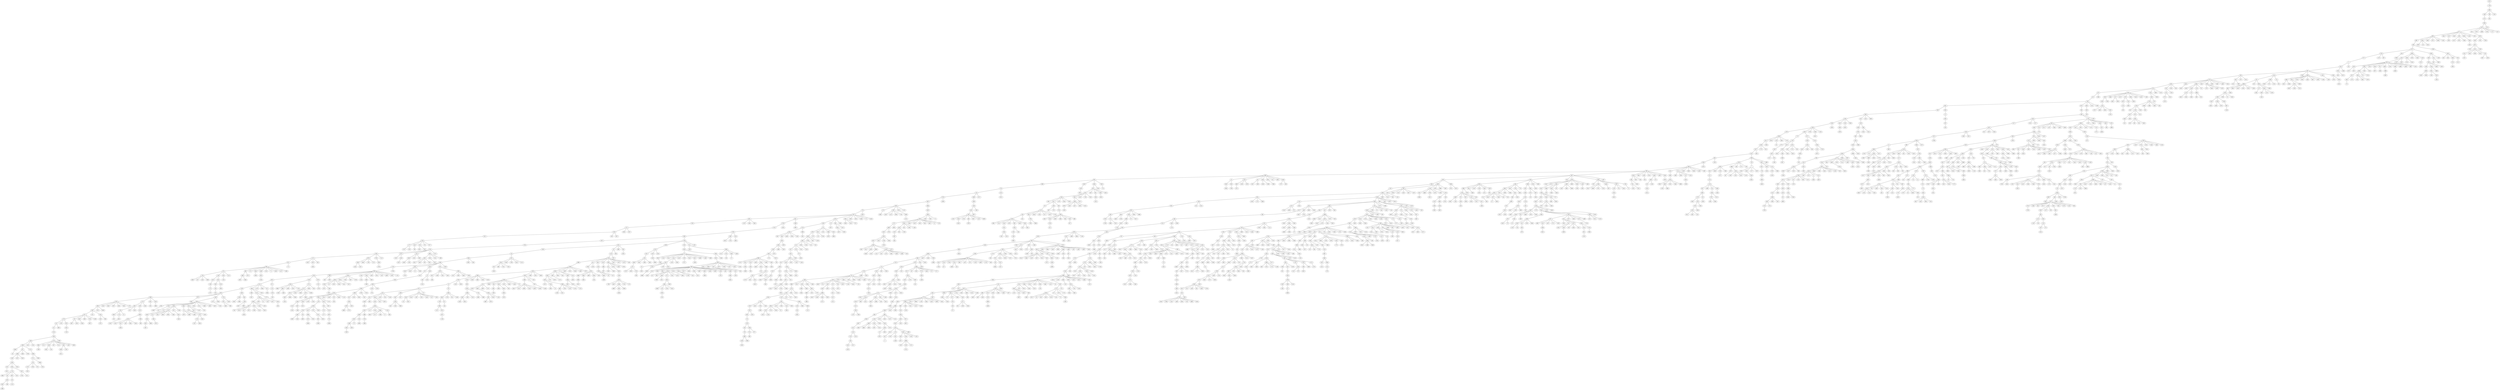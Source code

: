 strict graph "" {
	2973 -- 1759;
	1759 -- 2483;
	2483 -- 1464;
	2483 -- 798;
	2483 -- 1105;
	1464 -- 4175;
	4175 -- 5004;
	5004 -- 4375;
	5004 -- 3274;
	4375 -- 677;
	4375 -- 320;
	4375 -- 3073;
	4375 -- 4488;
	4375 -- 4734;
	4375 -- 1717;
	4375 -- 3127;
	677 -- 806;
	677 -- 4655;
	677 -- 1307;
	677 -- 5943;
	677 -- 459;
	677 -- 5006;
	677 -- 1024;
	677 -- 1555;
	806 -- 4987;
	806 -- 5440;
	806 -- 2584;
	806 -- 3372;
	806 -- 4296;
	806 -- 2621;
	4987 -- 469;
	469 -- 1671;
	469 -- 2560;
	1671 -- 5745;
	1671 -- 926;
	1671 -- 4963;
	1671 -- 3500;
	5745 -- 5717;
	5745 -- 1375;
	5745 -- 807;
	5717 -- 5;
	5 -- 2613;
	5 -- 142;
	2613 -- 1657;
	2613 -- 5261;
	2613 -- 2048;
	1657 -- 346;
	1657 -- 3218;
	1657 -- 5266;
	1657 -- 4448;
	1657 -- 1030;
	1657 -- 2290;
	346 -- 3170;
	346 -- 842;
	346 -- 1787;
	346 -- 2541;
	3170 -- 2002;
	3170 -- 4206;
	3170 -- 3864;
	3170 -- 2454;
	3170 -- 1908;
	3170 -- 4482;
	3170 -- 5867;
	3170 -- 2486;
	3170 -- 2814;
	2002 -- 325;
	2002 -- 303;
	2002 -- 5343;
	2002 -- 959;
	325 -- 475;
	325 -- 5166;
	325 -- 2220;
	325 -- 3480;
	325 -- 3152;
	475 -- 222;
	475 -- 5386;
	222 -- 784;
	784 -- 4921;
	784 -- 3672;
	784 -- 4818;
	784 -- 1516;
	784 -- 3290;
	4921 -- 546;
	4921 -- 4502;
	546 -- 3932;
	3932 -- 2166;
	3932 -- 324;
	3932 -- 3132;
	3932 -- 4683;
	2166 -- 3246;
	2166 -- 5614;
	2166 -- 2163;
	2166 -- 5506;
	3246 -- 2538;
	3246 -- 4304;
	2538 -- 1079;
	2538 -- 4453;
	2538 -- 5759;
	2538 -- 5208;
	2538 -- 1253;
	1079 -- 3900;
	3900 -- 2411;
	3900 -- 5876;
	3900 -- 1570;
	3900 -- 4585;
	3900 -- 1232;
	2411 -- 4108;
	2411 -- 3336;
	4108 -- 2537;
	4108 -- 2779;
	4108 -- 653;
	2537 -- 3215;
	2537 -- 4501;
	3215 -- 500;
	3215 -- 5094;
	500 -- 4336;
	500 -- 1355;
	4336 -- 2409;
	4336 -- 4570;
	2409 -- 1963;
	2409 -- 2525;
	2409 -- 1411;
	2409 -- 5108;
	2409 -- 5546;
	2409 -- 3586;
	2409 -- 1009;
	2409 -- 3987;
	1963 -- 4608;
	1963 -- 5607;
	1963 -- 3618;
	1963 -- 2662;
	1963 -- 2168;
	1963 -- 5235;
	1963 -- 4644;
	1963 -- 5402;
	1963 -- 2364;
	4608 -- 893;
	4608 -- 42;
	4608 -- 1679;
	4608 -- 83;
	4608 -- 3166;
	4608 -- 4391;
	4608 -- 811;
	4608 -- 3855;
	4608 -- 5358;
	893 -- 5699;
	893 -- 4549;
	893 -- 4636;
	893 -- 3653;
	5699 -- 750;
	750 -- 132;
	750 -- 4132;
	132 -- 5750;
	132 -- 2608;
	132 -- 5137;
	5750 -- 3567;
	5750 -- 4399;
	3567 -- 5825;
	3567 -- 3846;
	5825 -- 778;
	5825 -- 275;
	5825 -- 1007;
	5825 -- 5153;
	5825 -- 1191;
	778 -- 2187;
	778 -- 5502;
	2187 -- 5651;
	2187 -- 4811;
	2187 -- 3570;
	2187 -- 5001;
	2187 -- 5645;
	2187 -- 5922;
	2187 -- 4590;
	2187 -- 771;
	2187 -- 4428;
	5651 -- 3343;
	5651 -- 1476;
	5651 -- 2450;
	5651 -- 2602;
	3343 -- 1271;
	1271 -- 5236;
	1271 -- 5062;
	1271 -- 2557;
	5236 -- 3231;
	5236 -- 638;
	5236 -- 2507;
	3672 -- 962;
	962 -- 5857;
	5857 -- 5203;
	5857 -- 782;
	5857 -- 1292;
	5203 -- 2217;
	5203 -- 2013;
	5203 -- 2277;
	2217 -- 3447;
	3447 -- 5424;
	3447 -- 651;
	3447 -- 3673;
	3447 -- 3434;
	5424 -- 1972;
	5424 -- 1650;
	5424 -- 2331;
	1972 -- 3429;
	1972 -- 5786;
	3429 -- 15;
	3429 -- 389;
	3429 -- 5046;
	3429 -- 4275;
	15 -- 2860;
	15 -- 2981;
	2860 -- 2730;
	2860 -- 274;
	2860 -- 2295;
	2860 -- 1617;
	5607 -- 1853;
	5607 -- 3259;
	5607 -- 620;
	5607 -- 4236;
	5607 -- 2948;
	5607 -- 5367;
	1853 -- 4565;
	1853 -- 2089;
	1853 -- 2889;
	4565 -- 1241;
	1241 -- 4268;
	4268 -- 954;
	4268 -- 4250;
	4268 -- 5640;
	4268 -- 3123;
	4268 -- 788;
	954 -- 1348;
	954 -- 2430;
	954 -- 1175;
	954 -- 4386;
	1348 -- 3052;
	1348 -- 914;
	1348 -- 2242;
	3052 -- 3827;
	3827 -- 1092;
	3827 -- 686;
	3827 -- 3798;
	3827 -- 1985;
	3827 -- 3888;
	1092 -- 4783;
	1092 -- 1721;
	4783 -- 5708;
	3846 -- 4435;
	4435 -- 3840;
	3840 -- 2691;
	3840 -- 1843;
	3840 -- 3031;
	3840 -- 72;
	2691 -- 1757;
	2691 -- 2061;
	2691 -- 5643;
	2691 -- 4470;
	2691 -- 4451;
	2691 -- 828;
	2691 -- 5847;
	2691 -- 21;
	2691 -- 578;
	1757 -- 4090;
	1757 -- 4855;
	4090 -- 4192;
	4090 -- 3702;
	4192 -- 5420;
	5420 -- 4027;
	5420 -- 4781;
	5420 -- 2748;
	5420 -- 3844;
	4027 -- 4626;
	4626 -- 900;
	4626 -- 616;
	4626 -- 3248;
	4626 -- 3880;
	4626 -- 4203;
	4626 -- 4573;
	4811 -- 3736;
	4811 -- 4385;
	3736 -- 3732;
	3736 -- 4255;
	3732 -- 5799;
	5799 -- 2000;
	5799 -- 2081;
	5799 -- 5216;
	2000 -- 4972;
	2000 -- 1528;
	4972 -- 4764;
	4764 -- 2760;
	2760 -- 3303;
	2760 -- 3375;
	2760 -- 1912;
	2760 -- 4981;
	2760 -- 2137;
	3303 -- 1272;
	3303 -- 3974;
	3303 -- 5704;
	3303 -- 1115;
	1272 -- 5511;
	1272 -- 4324;
	1272 -- 4670;
	1272 -- 462;
	5511 -- 388;
	5511 -- 717;
	388 -- 474;
	388 -- 889;
	388 -- 1171;
	388 -- 4284;
	388 -- 2488;
	388 -- 2514;
	388 -- 74;
	388 -- 4356;
	388 -- 5157;
	388 -- 3695;
	474 -- 1740;
	474 -- 1184;
	474 -- 4518;
	474 -- 2115;
	1740 -- 4649;
	1740 -- 247;
	1740 -- 4140;
	1740 -- 4948;
	4250 -- 1142;
	4250 -- 5636;
	4250 -- 4961;
	4250 -- 508;
	4250 -- 4476;
	4250 -- 3614;
	1142 -- 5272;
	1142 -- 3534;
	1528 -- 5531;
	1528 -- 5939;
	1528 -- 1910;
	1528 -- 215;
	1528 -- 1345;
	5531 -- 5500;
	5531 -- 29;
	5531 -- 3682;
	5531 -- 905;
	5500 -- 125;
	125 -- 4449;
	125 -- 1627;
	4449 -- 2489;
	4449 -- 5595;
	4449 -- 446;
	2489 -- 1750;
	2489 -- 4041;
	2489 -- 2285;
	2489 -- 1931;
	2489 -- 5429;
	1750 -- 3938;
	1750 -- 2769;
	3938 -- 5226;
	3938 -- 1996;
	3938 -- 2046;
	3938 -- 1783;
	3938 -- 1556;
	3938 -- 2816;
	3938 -- 5541;
	3938 -- 249;
	3938 -- 4286;
	3938 -- 1082;
	3938 -- 1742;
	5226 -- 4813;
	5226 -- 3195;
	5226 -- 2576;
	4813 -- 5121;
	4813 -- 871;
	5121 -- 1109;
	5121 -- 1884;
	5121 -- 5119;
	5121 -- 5604;
	5121 -- 817;
	1109 -- 3363;
	1109 -- 4459;
	3363 -- 4368;
	3363 -- 619;
	3363 -- 1828;
	3363 -- 1754;
	4368 -- 2333;
	4368 -- 2770;
	4368 -- 5551;
	4368 -- 5245;
	2333 -- 3093;
	2333 -- 3440;
	2333 -- 3845;
	2333 -- 4973;
	2333 -- 3538;
	2333 -- 3801;
	2333 -- 1276;
	3093 -- 3497;
	3093 -- 2474;
	3093 -- 5609;
	3497 -- 4377;
	3497 -- 1011;
	3497 -- 2543;
	5261 -- 804;
	5261 -- 4474;
	5636 -- 250;
	5636 -- 660;
	5636 -- 1761;
	5636 -- 1473;
	5636 -- 1666;
	250 -- 3107;
	250 -- 688;
	250 -- 4588;
	250 -- 3285;
	3107 -- 366;
	366 -- 1482;
	1482 -- 5213;
	1482 -- 4445;
	1482 -- 3298;
	5213 -- 2435;
	2435 -- 3878;
	2435 -- 1460;
	3878 -- 5329;
	3878 -- 5347;
	3878 -- 3696;
	3878 -- 5894;
	3878 -- 1264;
	5329 -- 3262;
	3262 -- 4328;
	3262 -- 1945;
	3262 -- 674;
	3262 -- 3867;
	3262 -- 1566;
	3262 -- 423;
	3262 -- 3181;
	4328 -- 898;
	898 -- 4658;
	898 -- 3654;
	4658 -- 4481;
	4658 -- 4367;
	4658 -- 4340;
	4658 -- 4768;
	4481 -- 1513;
	4481 -- 2975;
	4481 -- 929;
	4481 -- 1955;
	1513 -- 712;
	712 -- 2729;
	712 -- 3313;
	712 -- 601;
	712 -- 2054;
	2729 -- 741;
	2729 -- 4489;
	2729 -- 5023;
	741 -- 1589;
	741 -- 1387;
	741 -- 3337;
	741 -- 1060;
	741 -- 2335;
	741 -- 5836;
	741 -- 5284;
	741 -- 2694;
	741 -- 577;
	1589 -- 5898;
	1589 -- 4791;
	1589 -- 1091;
	1589 -- 5536;
	1589 -- 1664;
	5898 -- 4176;
	4176 -- 1301;
	4176 -- 909;
	4176 -- 2510;
	1301 -- 5543;
	1301 -- 1315;
	1301 -- 322;
	1301 -- 137;
	5543 -- 1736;
	1736 -- 1530;
	1736 -- 4381;
	1736 -- 4736;
	1736 -- 1200;
	1530 -- 3473;
	3473 -- 5581;
	3473 -- 2875;
	5581 -- 59;
	59 -- 1979;
	1979 -- 326;
	1979 -- 3168;
	326 -- 720;
	720 -- 4803;
	4803 -- 4160;
	4803 -- 2985;
	660 -- 5501;
	660 -- 391;
	660 -- 3076;
	660 -- 640;
	5501 -- 2165;
	2165 -- 4238;
	2165 -- 2434;
	4238 -- 1347;
	4238 -- 2296;
	4238 -- 2390;
	4238 -- 3583;
	1347 -- 1245;
	1347 -- 3785;
	1347 -- 2935;
	1347 -- 1112;
	1245 -- 595;
	1245 -- 1256;
	1245 -- 1304;
	1245 -- 5182;
	1245 -- 3388;
	1245 -- 1613;
	1245 -- 1684;
	1245 -- 2869;
	595 -- 597;
	595 -- 1601;
	595 -- 4980;
	595 -- 1120;
	595 -- 4104;
	597 -- 1080;
	1080 -- 1004;
	1004 -- 3018;
	3018 -- 1824;
	3018 -- 2736;
	3018 -- 394;
	1824 -- 5720;
	1824 -- 1145;
	5720 -- 662;
	5720 -- 5095;
	662 -- 3356;
	3356 -- 2344;
	3356 -- 856;
	2344 -- 3688;
	2344 -- 4858;
	3688 -- 2664;
	3688 -- 5399;
	3688 -- 1434;
	3688 -- 2149;
	3688 -- 4084;
	3688 -- 3870;
	3688 -- 3323;
	3688 -- 4051;
	3688 -- 3806;
	3688 -- 2622;
	2664 -- 3633;
	3633 -- 2717;
	3633 -- 5472;
	1256 -- 5138;
	5138 -- 2927;
	2927 -- 1897;
	2927 -- 3120;
	1897 -- 2698;
	1761 -- 1465;
	1761 -- 5789;
	1761 -- 43;
	1761 -- 445;
	1761 -- 3552;
	1761 -- 244;
	1465 -- 1581;
	1465 -- 2378;
	1465 -- 2384;
	1465 -- 393;
	1581 -- 1078;
	1581 -- 3518;
	1581 -- 5178;
	1581 -- 3244;
	1581 -- 3598;
	1581 -- 5389;
	1581 -- 5813;
	1581 -- 272;
	1581 -- 3341;
	1078 -- 5495;
	1078 -- 4283;
	5495 -- 3568;
	5495 -- 3373;
	5495 -- 2586;
	3568 -- 4893;
	3568 -- 4839;
	3568 -- 364;
	3568 -- 332;
	3568 -- 734;
	3568 -- 4184;
	3568 -- 5383;
	3568 -- 1793;
	3568 -- 1894;
	4893 -- 2740;
	2740 -- 2837;
	2740 -- 2337;
	2740 -- 2426;
	2740 -- 3234;
	2837 -- 1631;
	2837 -- 2536;
	1631 -- 1229;
	1631 -- 529;
	1631 -- 3104;
	1631 -- 4270;
	1631 -- 1546;
	1229 -- 3958;
	3958 -- 1568;
	3958 -- 2014;
	3958 -- 4094;
	3958 -- 5110;
	3958 -- 4567;
	1568 -- 1610;
	1568 -- 3851;
	4041 -- 3426;
	4041 -- 5823;
	4041 -- 211;
	4041 -- 3280;
	2975 -- 5318;
	2975 -- 5588;
	5318 -- 2925;
	5318 -- 1911;
	2925 -- 3765;
	3765 -- 637;
	3765 -- 2240;
	637 -- 2633;
	637 -- 3636;
	637 -- 1814;
	637 -- 198;
	29 -- 3119;
	29 -- 885;
	3119 -- 2128;
	3119 -- 3911;
	2128 -- 5886;
	2128 -- 621;
	2128 -- 1687;
	2128 -- 4379;
	2128 -- 5050;
	2128 -- 5297;
	2128 -- 3972;
	2128 -- 5574;
	2128 -- 589;
	5886 -- 2388;
	2388 -- 5403;
	2388 -- 3056;
	2388 -- 12;
	2388 -- 1068;
	2388 -- 3333;
	2388 -- 5638;
	2388 -- 5483;
	2388 -- 1879;
	5403 -- 3596;
	5403 -- 5087;
	5403 -- 3580;
	5403 -- 2874;
	5403 -- 2960;
	3596 -- 3709;
	3596 -- 2784;
	3596 -- 5339;
	3596 -- 3082;
	3596 -- 1506;
	3596 -- 5433;
	3709 -- 14;
	3709 -- 4126;
	3709 -- 2493;
	14 -- 937;
	14 -- 797;
	937 -- 523;
	937 -- 3499;
	937 -- 323;
	937 -- 23;
	523 -- 5311;
	523 -- 2063;
	523 -- 4412;
	523 -- 919;
	523 -- 1426;
	5311 -- 5548;
	5311 -- 4831;
	5548 -- 2931;
	782 -- 4421;
	782 -- 3684;
	782 -- 1527;
	782 -- 5052;
	782 -- 1661;
	782 -- 3651;
	782 -- 1874;
	4421 -- 1095;
	4421 -- 476;
	4421 -- 4737;
	4421 -- 1537;
	4421 -- 3645;
	4421 -- 4450;
	4421 -- 2083;
	1095 -- 2006;
	2006 -- 2645;
	2006 -- 392;
	2006 -- 4109;
	2006 -- 2307;
	2645 -- 3049;
	2645 -- 4785;
	3049 -- 4533;
	3049 -- 904;
	3049 -- 670;
	4533 -- 4394;
	4394 -- 543;
	4394 -- 3525;
	4394 -- 1511;
	4394 -- 5933;
	4394 -- 4190;
	4394 -- 5891;
	543 -- 2209;
	2209 -- 5493;
	5493 -- 2056;
	5493 -- 5568;
	2056 -- 3966;
	2056 -- 3574;
	2056 -- 5307;
	3966 -- 3531;
	3966 -- 1971;
	3531 -- 3627;
	3531 -- 4485;
	3627 -- 344;
	3627 -- 158;
	3627 -- 331;
	3627 -- 4007;
	344 -- 3245;
	344 -- 58;
	344 -- 2459;
	344 -- 1402;
	344 -- 5222;
	3245 -- 4384;
	3245 -- 1533;
	3245 -- 1223;
	3245 -- 3352;
	4453 -- 773;
	4453 -- 5277;
	773 -- 1739;
	1739 -- 5775;
	1739 -- 4073;
	1739 -- 2476;
	5775 -- 2355;
	2355 -- 4975;
	4975 -- 3117;
	4975 -- 875;
	3684 -- 5530;
	3684 -- 1531;
	3684 -- 1041;
	3684 -- 1467;
	3684 -- 3371;
	5530 -- 3630;
	3630 -- 2822;
	2822 -- 2968;
	2822 -- 5425;
	2822 -- 4201;
	2968 -- 5534;
	2968 -- 2283;
	5534 -- 1470;
	1470 -- 4911;
	1470 -- 3484;
	1470 -- 2407;
	1470 -- 2477;
	1470 -- 2308;
	5588 -- 5572;
	5588 -- 96;
	5588 -- 4551;
	5588 -- 5778;
	5588 -- 4581;
	5588 -- 371;
	5588 -- 3717;
	5572 -- 4352;
	4352 -- 3229;
	4352 -- 1279;
	4352 -- 4967;
	3229 -- 3198;
	3198 -- 2328;
	3198 -- 4078;
	2328 -- 116;
	2328 -- 5034;
	2328 -- 2157;
	2328 -- 4022;
	116 -- 5555;
	116 -- 5139;
	116 -- 3433;
	116 -- 561;
	116 -- 1198;
	621 -- 2786;
	621 -- 5229;
	2786 -- 2361;
	2361 -- 2898;
	2361 -- 4064;
	2361 -- 5863;
	2361 -- 2836;
	2361 -- 309;
	2898 -- 3869;
	3869 -- 3812;
	3570 -- 1930;
	3570 -- 714;
	3570 -- 490;
	3570 -- 3495;
	1930 -- 5719;
	1930 -- 40;
	5719 -- 4105;
	5719 -- 5080;
	4105 -- 404;
	4105 -- 368;
	4105 -- 4548;
	4105 -- 4393;
	4105 -- 4162;
	619 -- 4801;
	4377 -- 3776;
	4377 -- 787;
	4377 -- 5832;
	4377 -- 3820;
	4377 -- 3760;
	4377 -- 3299;
	3776 -- 181;
	3776 -- 3761;
	3776 -- 5670;
	181 -- 221;
	181 -- 4662;
	221 -- 5134;
	5134 -- 2620;
	2620 -- 1448;
	2620 -- 2116;
	2620 -- 1396;
	1448 -- 2386;
	1448 -- 1441;
	1448 -- 1031;
	2386 -- 5686;
	2386 -- 657;
	2386 -- 5170;
	5686 -- 38;
	3259 -- 3035;
	3259 -- 2491;
	3259 -- 5008;
	3259 -- 5259;
	3259 -- 4805;
	3035 -- 3685;
	3035 -- 1901;
	3035 -- 3126;
	3035 -- 5159;
	3035 -- 3265;
	3035 -- 3879;
	3685 -- 1236;
	3685 -- 5910;
	1236 -- 4490;
	1236 -- 701;
	1236 -- 3557;
	1236 -- 1167;
	1236 -- 464;
	4490 -- 2992;
	4490 -- 1165;
	42 -- 5582;
	42 -- 3823;
	5094 -- 1925;
	5094 -- 745;
	5094 -- 826;
	5094 -- 2880;
	1925 -- 4820;
	1925 -- 2888;
	1925 -- 494;
	1925 -- 2777;
	1925 -- 246;
	4820 -- 2552;
	4820 -- 3984;
	4820 -- 4726;
	4820 -- 2380;
	2552 -- 2111;
	889 -- 4863;
	889 -- 4572;
	4863 -- 3891;
	4863 -- 5466;
	368 -- 2034;
	2034 -- 1603;
	2034 -- 3678;
	1603 -- 1040;
	1603 -- 4468;
	1603 -- 2185;
	1040 -- 3641;
	1040 -- 1873;
	3641 -- 4860;
	3641 -- 176;
	3641 -- 4674;
	4860 -- 1379;
	4860 -- 3251;
	4860 -- 2123;
	4860 -- 2934;
	4860 -- 3182;
	4860 -- 2892;
	4860 -- 5562;
	2491 -- 3662;
	2491 -- 4047;
	2491 -- 2763;
	2491 -- 779;
	3662 -- 5657;
	3662 -- 5671;
	3662 -- 2068;
	3662 -- 3066;
	5657 -- 314;
	5657 -- 5043;
	5657 -- 3677;
	5657 -- 1208;
	5657 -- 162;
	314 -- 306;
	5087 -- 5458;
	5087 -- 2098;
	5087 -- 47;
	5087 -- 354;
	5458 -- 150;
	5458 -- 4898;
	5458 -- 802;
	5458 -- 2943;
	5458 -- 4187;
	5458 -- 4604;
	5458 -- 5246;
	5458 -- 91;
	150 -- 4229;
	150 -- 4004;
	150 -- 5839;
	150 -- 1197;
	3574 -- 1325;
	1325 -- 3658;
	1325 -- 721;
	1325 -- 111;
	3658 -- 685;
	685 -- 5793;
	685 -- 1771;
	5793 -- 2707;
	5793 -- 84;
	5793 -- 5368;
	5793 -- 3961;
	2014 -- 3964;
	2014 -- 1625;
	2014 -- 333;
	3964 -- 3111;
	3111 -- 1788;
	3111 -- 991;
	1788 -- 3122;
	1788 -- 3189;
	1788 -- 1242;
	3122 -- 1875;
	3122 -- 5633;
	3122 -- 3175;
	3122 -- 3950;
	1875 -- 3681;
	1875 -- 3624;
	3681 -- 3547;
	3681 -- 470;
	3681 -- 1260;
	3681 -- 355;
	3681 -- 1646;
	3681 -- 2794;
	3547 -- 816;
	816 -- 2762;
	816 -- 2362;
	1304 -- 941;
	941 -- 3360;
	941 -- 308;
	941 -- 3541;
	3360 -- 5739;
	3360 -- 5044;
	5739 -- 2911;
	5739 -- 553;
	5739 -- 4521;
	2911 -- 832;
	832 -- 30;
	832 -- 2244;
	832 -- 402;
	1884 -- 1069;
	1884 -- 5118;
	1884 -- 4913;
	1069 -- 5267;
	2081 -- 4815;
	2081 -- 3725;
	4961 -- 2281;
	4961 -- 1032;
	4961 -- 5218;
	2281 -- 4534;
	2281 -- 372;
	2281 -- 3293;
	2281 -- 3723;
	2281 -- 4933;
	4534 -- 4000;
	4534 -- 4517;
	4000 -- 590;
	590 -- 4826;
	4826 -- 2574;
	2574 -- 645;
	2574 -- 2862;
	2574 -- 4271;
	324 -- 1203;
	1203 -- 4536;
	1203 -- 598;
	4536 -- 3783;
	3783 -- 406;
	3783 -- 3595;
	406 -- 2453;
	2453 -- 5430;
	2453 -- 3080;
	5430 -- 5064;
	5064 -- 5639;
	5064 -- 4998;
	5064 -- 4610;
	5639 -- 360;
	5639 -- 575;
	5639 -- 4684;
	5639 -- 5837;
	360 -- 1415;
	1415 -- 5228;
	1415 -- 5522;
	5228 -- 3569;
	5228 -- 4327;
	5228 -- 3210;
	5228 -- 509;
	3569 -- 3200;
	476 -- 276;
	1601 -- 2260;
	2260 -- 3676;
	2260 -- 2121;
	4004 -- 5258;
	5258 -- 283;
	5258 -- 2918;
	5258 -- 1316;
	283 -- 4687;
	283 -- 2970;
	3375 -- 1392;
	3375 -- 4343;
	4236 -- 1346;
	4236 -- 4272;
	4236 -- 3905;
	4236 -- 1983;
	4236 -- 4969;
	4236 -- 2605;
	4236 -- 1258;
	4236 -- 4483;
	2608 -- 1699;
	1699 -- 1049;
	1049 -- 4431;
	1049 -- 1382;
	4431 -- 2387;
	4431 -- 3957;
	2387 -- 1291;
	2387 -- 3529;
	2387 -- 2734;
	2387 -- 800;
	2387 -- 4037;
	2387 -- 1103;
	2387 -- 5809;
	2285 -- 912;
	2285 -- 3428;
	912 -- 2915;
	2915 -- 2842;
	2842 -- 4829;
	4829 -- 3949;
	4829 -- 4128;
	4829 -- 2478;
	3949 -- 4249;
	3949 -- 3485;
	3949 -- 4793;
	3949 -- 3720;
	4249 -- 5558;
	4249 -- 4835;
	4249 -- 1932;
	4249 -- 2363;
	4249 -- 678;
	4249 -- 1466;
	4249 -- 2125;
	5558 -- 2444;
	5558 -- 1358;
	5558 -- 4759;
	5558 -- 3103;
	2444 -- 4116;
	2444 -- 4627;
	4272 -- 2292;
	2292 -- 5556;
	5556 -- 3381;
	5556 -- 4359;
	5556 -- 845;
	5556 -- 377;
	3381 -- 3034;
	3381 -- 4211;
	3034 -- 2230;
	2230 -- 5467;
	2230 -- 5779;
	2230 -- 5442;
	2230 -- 4738;
	2230 -- 3050;
	5467 -- 5768;
	5467 -- 923;
	5467 -- 4909;
	5467 -- 1876;
	5467 -- 5449;
	5768 -- 378;
	5768 -- 5461;
	378 -- 5619;
	378 -- 775;
	1687 -- 4150;
	4150 -- 2236;
	2236 -- 5096;
	2236 -- 56;
	2236 -- 557;
	5096 -- 5206;
	657 -- 4568;
	657 -- 3008;
	657 -- 3789;
	4568 -- 1494;
	4568 -- 4472;
	4568 -- 4320;
	1494 -- 4169;
	4169 -- 528;
	4169 -- 3392;
	4169 -- 4614;
	528 -- 2522;
	1387 -- 4299;
	1387 -- 374;
	1387 -- 1952;
	1387 -- 2747;
	1387 -- 709;
	1387 -- 3320;
	1387 -- 1769;
	5399 -- 1231;
	5399 -- 3781;
	5399 -- 5485;
	5399 -- 4134;
	5399 -- 2413;
	5399 -- 3959;
	5399 -- 3861;
	5399 -- 5122;
	5399 -- 26;
	1231 -- 3872;
	1231 -- 2070;
	1231 -- 1606;
	3872 -- 3441;
	3872 -- 5859;
	3872 -- 4841;
	3872 -- 1734;
	3872 -- 1634;
	3872 -- 1999;
	3872 -- 2318;
	3872 -- 1648;
	3441 -- 770;
	3441 -- 5587;
	770 -- 2358;
	770 -- 5606;
	770 -- 2473;
	770 -- 3986;
	770 -- 1159;
	770 -- 2834;
	770 -- 4235;
	770 -- 4995;
	770 -- 5821;
	2358 -- 5885;
	5885 -- 2406;
	5885 -- 3024;
	5885 -- 5390;
	2406 -- 963;
	2406 -- 896;
	904 -- 5918;
	904 -- 2389;
	904 -- 5181;
	904 -- 5513;
	904 -- 1655;
	904 -- 2826;
	904 -- 4615;
	5918 -- 2628;
	5918 -- 1420;
	2628 -- 489;
	2628 -- 3319;
	2628 -- 1545;
	489 -- 5037;
	489 -- 3187;
	5037 -- 3192;
	3192 -- 2017;
	3192 -- 1960;
	5139 -- 5578;
	5139 -- 999;
	5139 -- 4213;
	5578 -- 4113;
	4113 -- 2924;
	2924 -- 1237;
	2924 -- 2788;
	4980 -- 2259;
	4980 -- 4872;
	4980 -- 4397;
	4980 -- 518;
	2259 -- 3775;
	2259 -- 3721;
	2259 -- 4991;
	3775 -- 1693;
	3775 -- 4282;
	3775 -- 2366;
	3775 -- 2688;
	3775 -- 3242;
	4206 -- 2040;
	1828 -- 1268;
	1828 -- 4731;
	1828 -- 3628;
	1268 -- 3491;
	1268 -- 4146;
	1268 -- 2969;
	1268 -- 2498;
	1268 -- 2592;
	1268 -- 4544;
	1268 -- 2511;
	1268 -- 3669;
	1268 -- 1980;
	1268 -- 4647;
	3491 -- 5398;
	5859 -- 4693;
	5939 -- 5125;
	5125 -- 5761;
	5125 -- 5570;
	5125 -- 5165;
	5761 -- 235;
	235 -- 3006;
	235 -- 4951;
	235 -- 3396;
	235 -- 1965;
	3006 -- 1477;
	1477 -- 2278;
	1477 -- 5902;
	1477 -- 4753;
	389 -- 4145;
	4145 -- 813;
	4145 -- 3190;
	4145 -- 5602;
	4145 -- 641;
	4145 -- 2785;
	4145 -- 5547;
	813 -- 448;
	813 -- 564;
	813 -- 5005;
	448 -- 5842;
	448 -- 5177;
	448 -- 3325;
	448 -- 3713;
	5842 -- 484;
	2061 -- 5623;
	2061 -- 841;
	2061 -- 1296;
	2061 -- 1169;
	5623 -- 1523;
	5623 -- 801;
	5623 -- 1350;
	1523 -- 2907;
	2907 -- 456;
	1531 -- 2020;
	2020 -- 1429;
	1429 -- 337;
	1429 -- 2916;
	871 -- 1123;
	1123 -- 4720;
	4720 -- 520;
	674 -- 1839;
	674 -- 2651;
	674 -- 3616;
	1839 -- 1599;
	1839 -- 1779;
	1839 -- 5184;
	1839 -- 2258;
	1839 -- 3079;
	1599 -- 5444;
	5444 -- 5310;
	5444 -- 2129;
	5444 -- 3738;
	5444 -- 4742;
	5444 -- 4997;
	5444 -- 1447;
	5444 -- 1977;
	5444 -- 5730;
	5444 -- 4659;
	5444 -- 2720;
	5444 -- 480;
	3867 -- 3778;
	3867 -- 4300;
	4094 -- 1730;
	1730 -- 2768;
	1730 -- 3355;
	2768 -- 5667;
	2768 -- 979;
	2768 -- 3449;
	2768 -- 453;
	3392 -- 1716;
	3392 -- 5407;
	1716 -- 4894;
	1716 -- 89;
	1716 -- 4857;
	1716 -- 819;
	158 -- 1050;
	158 -- 1619;
	1050 -- 763;
	1050 -- 2212;
	763 -- 5350;
	4841 -- 757;
	4841 -- 1077;
	4841 -- 2893;
	5425 -- 3670;
	3670 -- 4444;
	4444 -- 4139;
	4444 -- 3734;
	4444 -- 3279;
	4444 -- 3687;
	4444 -- 359;
	4444 -- 144;
	4444 -- 3952;
	4139 -- 600;
	600 -- 185;
	600 -- 5762;
	600 -- 3926;
	600 -- 171;
	600 -- 2427;
	600 -- 1454;
	600 -- 1942;
	600 -- 1218;
	600 -- 5183;
	185 -- 4305;
	4305 -- 5331;
	5331 -- 1015;
	1015 -- 1490;
	1015 -- 5227;
	1015 -- 1472;
	1015 -- 5566;
	1015 -- 4751;
	1490 -- 3766;
	1490 -- 4044;
	5606 -- 996;
	5606 -- 2208;
	5606 -- 1611;
	5606 -- 1252;
	5606 -- 3330;
	996 -- 3145;
	3145 -- 2626;
	2626 -- 2629;
	2626 -- 2871;
	2629 -- 5914;
	2629 -- 1542;
	5914 -- 2233;
	5166 -- 3055;
	5166 -- 3668;
	5166 -- 107;
	5166 -- 1673;
	5166 -- 5279;
	5166 -- 2568;
	5166 -- 4010;
	5166 -- 4535;
	5166 -- 1280;
	3055 -- 2558;
	3055 -- 4769;
	2558 -- 5232;
	3218 -- 197;
	3218 -- 3649;
	3218 -- 722;
	197 -- 5088;
	197 -- 633;
	197 -- 3963;
	1184 -- 5423;
	1184 -- 4522;
	5423 -- 1284;
	1284 -- 1773;
	1912 -- 5646;
	1912 -- 1822;
	1912 -- 2949;
	5310 -- 3740;
	5118 -- 2199;
	5118 -- 4773;
	2199 -- 3956;
	2199 -- 3520;
	2199 -- 81;
	2199 -- 220;
	2199 -- 5471;
	3956 -- 4057;
	3956 -- 3032;
	3956 -- 1443;
	3956 -- 1033;
	4057 -- 766;
	4057 -- 2979;
	4057 -- 957;
	4057 -- 2672;
	2220 -- 4592;
	2220 -- 3993;
	4592 -- 3744;
	4592 -- 479;
	3744 -- 5740;
	3744 -- 4598;
	3744 -- 1089;
	3744 -- 1800;
	3744 -- 292;
	5740 -- 481;
	5740 -- 1138;
	5740 -- 3226;
	2762 -- 3348;
	2762 -- 3788;
	2762 -- 1243;
	2762 -- 1586;
	2762 -- 4383;
	2762 -- 759;
	2762 -- 3889;
	2762 -- 5504;
	963 -- 5844;
	5844 -- 4637;
	4637 -- 4121;
	4121 -- 1413;
	1413 -- 3716;
	1413 -- 3110;
	3716 -- 340;
	340 -- 2410;
	340 -- 1017;
	423 -- 3822;
	423 -- 4298;
	423 -- 4566;
	423 -- 2393;
	423 -- 3965;
	423 -- 4066;
	423 -- 5900;
	423 -- 228;
	423 -- 2269;
	423 -- 5589;
	423 -- 5465;
	3822 -- 2456;
	3822 -- 1591;
	3822 -- 3257;
	3822 -- 5816;
	2456 -- 2914;
	2456 -- 1669;
	2456 -- 3130;
	2456 -- 2357;
	2456 -- 5913;
	2456 -- 603;
	3518 -- 3028;
	3518 -- 2936;
	1910 -- 5616;
	5616 -- 217;
	5616 -- 2369;
	217 -- 3834;
	217 -- 1419;
	217 -- 3214;
	217 -- 1431;
	217 -- 5103;
	217 -- 1676;
	217 -- 5225;
	217 -- 5451;
	217 -- 3896;
	217 -- 2268;
	217 -- 5669;
	3834 -- 2650;
	5181 -- 2919;
	2919 -- 623;
	2919 -- 2883;
	623 -- 113;
	113 -- 1682;
	113 -- 1484;
	113 -- 1187;
	113 -- 4111;
	1682 -- 5366;
	3864 -- 2603;
	3864 -- 5148;
	3864 -- 1126;
	3864 -- 917;
	1931 -- 2870;
	1931 -- 3692;
	2870 -- 3057;
	2870 -- 3558;
	2870 -- 1052;
	2870 -- 4491;
	688 -- 3815;
	688 -- 3754;
	2916 -- 3592;
	2916 -- 2229;
	2916 -- 3718;
	2916 -- 5319;
	2916 -- 3249;
	2916 -- 3386;
	2916 -- 3149;
	3592 -- 3005;
	3592 -- 4686;
	3005 -- 831;
	3005 -- 5753;
	3005 -- 5845;
	831 -- 739;
	739 -- 874;
	739 -- 630;
	874 -- 5828;
	874 -- 5244;
	5828 -- 1622;
	5828 -- 4708;
	5828 -- 5855;
	5828 -- 5264;
	1622 -- 2891;
	2891 -- 4325;
	2891 -- 4916;
	4325 -- 2980;
	4325 -- 5146;
	2980 -- 135;
	2980 -- 5107;
	135 -- 5928;
	5928 -- 4593;
	5928 -- 466;
	5928 -- 5676;
	5928 -- 5798;
	4593 -- 3643;
	2369 -- 5029;
	2369 -- 1848;
	5029 -- 4825;
	4825 -- 3944;
	4825 -- 2481;
	4825 -- 5694;
	4825 -- 3411;
	4825 -- 1047;
	4825 -- 1939;
	4825 -- 2247;
	4825 -- 5205;
	4825 -- 1340;
	3944 -- 3314;
	3944 -- 4209;
	3944 -- 4092;
	3944 -- 2343;
	3944 -- 4129;
	3944 -- 5106;
	3944 -- 5237;
	3944 -- 3044;
	3944 -- 4303;
	3944 -- 4897;
	3944 -- 5692;
	3944 -- 1694;
	3944 -- 4692;
	3944 -- 4796;
	3944 -- 282;
	3314 -- 4018;
	4835 -- 1475;
	4835 -- 4253;
	4835 -- 3747;
	1475 -- 5039;
	5039 -- 1796;
	5039 -- 4075;
	5039 -- 3757;
	5039 -- 4523;
	1796 -- 5481;
	1796 -- 764;
	5481 -- 4960;
	5481 -- 5243;
	1145 -- 4778;
	1145 -- 2609;
	1145 -- 5861;
	4778 -- 1331;
	4778 -- 233;
	4778 -- 5782;
	1331 -- 3318;
	1331 -- 3931;
	1331 -- 3300;
	1331 -- 4243;
	923 -- 2469;
	686 -- 4460;
	686 -- 3196;
	4708 -- 4672;
	4708 -- 3346;
	4708 -- 2092;
	4708 -- 522;
	4708 -- 311;
	4708 -- 430;
	4672 -- 3390;
	4672 -- 4080;
	4672 -- 255;
	3390 -- 3954;
	2121 -- 1157;
	2121 -- 824;
	2121 -- 1389;
	5227 -- 1335;
	5227 -- 3232;
	5227 -- 5145;
	5227 -- 3284;
	5227 -- 1948;
	5227 -- 3759;
	787 -- 3007;
	787 -- 2632;
	3251 -- 4760;
	4760 -- 4638;
	2070 -- 2881;
	2070 -- 4723;
	2070 -- 5336;
	2070 -- 2485;
	2070 -- 2360;
	2070 -- 2677;
	2881 -- 449;
	2881 -- 4240;
	3931 -- 3105;
	3931 -- 5327;
	3931 -- 3542;
	2098 -- 818;
	818 -- 1045;
	818 -- 5191;
	818 -- 5663;
	818 -- 5130;
	818 -- 4200;
	818 -- 5348;
	4549 -- 2294;
	2294 -- 3951;
	4075 -- 2689;
	2689 -- 3479;
	2689 -- 5051;
	3479 -- 3848;
	3433 -- 3925;
	3433 -- 1880;
	3433 -- 166;
	3925 -- 3832;
	896 -- 1140;
	896 -- 2673;
	896 -- 5204;
	896 -- 1297;
	896 -- 1012;
	1140 -- 4802;
	1140 -- 1410;
	1140 -- 5709;
	4802 -- 1830;
	4802 -- 2890;
	4802 -- 5850;
	5170 -- 4698;
	4698 -- 3712;
	4698 -- 3999;
	3712 -- 159;
	3712 -- 2988;
	159 -- 2176;
	159 -- 5769;
	159 -- 672;
	2176 -- 5525;
	1679 -- 4560;
	1679 -- 5340;
	1679 -- 2678;
	4560 -- 1973;
	4282 -- 199;
	2116 -- 3804;
	2116 -- 5175;
	2116 -- 5938;
	2116 -- 847;
	2116 -- 5114;
	2116 -- 906;
	2116 -- 2205;
	2116 -- 2909;
	1434 -- 3287;
	3287 -- 5772;
	3287 -- 1211;
	5772 -- 4346;
	5772 -- 517;
	5772 -- 2373;
	5772 -- 1731;
	4346 -- 4575;
	4346 -- 33;
	4346 -- 835;
	4346 -- 2623;
	4346 -- 4578;
	4346 -- 226;
	2129 -- 527;
	391 -- 4068;
	4068 -- 4569;
	4068 -- 3514;
	4068 -- 2670;
	4068 -- 4787;
	4068 -- 855;
	4569 -- 5063;
	1779 -- 294;
	5178 -- 1485;
	1485 -- 1521;
	1485 -- 3161;
	1485 -- 4529;
	1485 -- 330;
	1485 -- 2368;
	1485 -- 661;
	1485 -- 4843;
	1485 -- 4035;
	5442 -- 3566;
	5442 -- 5545;
	5442 -- 5596;
	5442 -- 5240;
	3566 -- 1489;
	2337 -- 4669;
	2337 -- 3816;
	2337 -- 3399;
	2337 -- 1499;
	5008 -- 2293;
	5008 -- 3902;
	2293 -- 5189;
	5189 -- 1535;
	1535 -- 3916;
	1535 -- 5718;
	3916 -- 3578;
	3578 -- 5067;
	3578 -- 1239;
	3578 -- 2680;
	3195 -- 5810;
	3195 -- 3711;
	5810 -- 3698;
	5810 -- 3962;
	5810 -- 1008;
	5810 -- 4207;
	5810 -- 1319;
	3428 -- 20;
	20 -- 189;
	20 -- 4155;
	189 -- 2216;
	926 -- 2849;
	575 -- 5194;
	575 -- 940;
	575 -- 4369;
	575 -- 5253;
	575 -- 3113;
	575 -- 1498;
	575 -- 5295;
	5194 -- 5391;
	5194 -- 792;
	5391 -- 5416;
	5391 -- 2882;
	5391 -- 5496;
	5391 -- 4244;
	5391 -- 2313;
	5391 -- 1356;
	5391 -- 833;
	5416 -- 2798;
	5416 -- 1991;
	5416 -- 4172;
	5416 -- 8;
	5416 -- 5113;
	2798 -- 3072;
	2798 -- 3133;
	2798 -- 537;
	2798 -- 5129;
	2798 -- 958;
	2798 -- 2471;
	3072 -- 1369;
	3072 -- 5870;
	3072 -- 1967;
	1369 -- 1534;
	1534 -- 5123;
	1534 -- 5388;
	5123 -- 5659;
	5659 -- 3697;
	5659 -- 3853;
	5659 -- 1567;
	3697 -- 4710;
	3697 -- 1751;
	5001 -- 5818;
	5001 -- 2533;
	5001 -- 972;
	3781 -- 4852;
	3781 -- 263;
	3781 -- 3014;
	4852 -- 1233;
	4852 -- 145;
	4852 -- 4023;
	4852 -- 568;
	2883 -- 5480;
	2883 -- 110;
	5480 -- 1029;
	5480 -- 1695;
	5480 -- 1393;
	5480 -- 4619;
	1029 -- 2571;
	1029 -- 852;
	2571 -- 921;
	921 -- 3854;
	921 -- 4942;
	921 -- 3830;
	4073 -- 3976;
	3976 -- 2821;
	3976 -- 2383;
	3976 -- 4332;
	5272 -- 5156;
	5272 -- 4630;
	5272 -- 975;
	745 -- 7;
	2111 -- 1274;
	1274 -- 1110;
	1110 -- 967;
	1110 -- 2983;
	1110 -- 415;
	1110 -- 2090;
	967 -- 5693;
	5693 -- 2710;
	5693 -- 152;
	2710 -- 2853;
	2710 -- 1070;
	714 -- 3537;
	3313 -- 4679;
	3313 -- 3928;
	4679 -- 375;
	375 -- 2424;
	375 -- 2542;
	2424 -- 4273;
	4839 -- 2282;
	2282 -- 4461;
	2282 -- 3818;
	2282 -- 1886;
	2282 -- 5599;
	4461 -- 396;
	396 -- 3705;
	396 -- 4118;
	396 -- 1119;
	396 -- 2977;
	396 -- 2824;
	3705 -- 3354;
	3354 -- 1704;
	3354 -- 4156;
	1704 -- 2773;
	2773 -- 5233;
	5233 -- 5893;
	3798 -- 4089;
	3798 -- 471;
	3798 -- 5617;
	4089 -- 2055;
	4089 -- 1560;
	2055 -- 1729;
	4981 -- 4361;
	4981 -- 5919;
	4981 -- 1021;
	4981 -- 1388;
	4361 -- 3613;
	4361 -- 2403;
	4361 -- 293;
	4361 -- 5291;
	3649 -- 5594;
	3649 -- 574;
	3649 -- 1334;
	2586 -- 3143;
	2586 -- 5553;
	2586 -- 1815;
	2586 -- 5224;
	3143 -- 3415;
	3143 -- 2085;
	3143 -- 2733;
	3143 -- 5112;
	3415 -- 3438;
	3415 -- 458;
	4253 -- 549;
	4253 -- 4871;
	549 -- 2722;
	549 -- 2223;
	2722 -- 1177;
	1315 -- 593;
	1315 -- 5499;
	593 -- 3904;
	593 -- 1057;
	593 -- 1953;
	593 -- 1162;
	593 -- 3091;
	3904 -- 2134;
	3904 -- 3710;
	3904 -- 3054;
	2134 -- 2614;
	2134 -- 1220;
	2525 -- 4982;
	4982 -- 5024;
	5024 -- 3039;
	5024 -- 3693;
	5024 -- 3301;
	5024 -- 1690;
	5024 -- 4986;
	2089 -- 284;
	2089 -- 1748;
	2089 -- 2504;
	2089 -- 5889;
	2089 -- 4097;
	284 -- 4415;
	284 -- 3040;
	284 -- 1013;
	284 -- 4319;
	284 -- 5817;
	284 -- 2027;
	4415 -- 1161;
	364 -- 94;
	364 -- 4302;
	364 -- 884;
	94 -- 1398;
	94 -- 1966;
	1398 -- 5800;
	5800 -- 5214;
	5800 -- 3086;
	5214 -- 3444;
	3444 -- 1102;
	320 -- 4976;
	4976 -- 2565;
	4976 -- 1821;
	4976 -- 5780;
	2565 -- 4337;
	4337 -- 1766;
	4337 -- 1501;
	4337 -- 1303;
	4359 -- 3730;
	3730 -- 976;
	3730 -- 1919;
	3730 -- 2484;
	4118 -- 5565;
	4118 -- 5758;
	4118 -- 2399;
	4118 -- 3204;
	4118 -- 989;
	5565 -- 1987;
	5565 -- 1353;
	5565 -- 2519;
	1987 -- 626;
	1987 -- 2797;
	1987 -- 4762;
	1987 -- 4173;
	626 -- 4789;
	626 -- 1457;
	626 -- 5239;
	4789 -- 931;
	5602 -- 1217;
	1217 -- 4242;
	4242 -- 2462;
	4242 -- 5703;
	4242 -- 862;
	4242 -- 2642;
	2462 -- 2184;
	2462 -- 4901;
	2462 -- 836;
	2184 -- 2257;
	2184 -- 2897;
	2184 -- 4266;
	2184 -- 2795;
	2184 -- 565;
	2343 -- 427;
	2343 -- 983;
	2343 -- 1409;
	2343 -- 4771;
	2343 -- 1921;
	2343 -- 4274;
	826 -- 3252;
	826 -- 1833;
	826 -- 1213;
	3252 -- 736;
	736 -- 5030;
	5030 -- 3803;
	3803 -- 4650;
	1307 -- 2169;
	3974 -- 3599;
	3974 -- 3862;
	3974 -- 1765;
	3974 -- 2174;
	3599 -- 4420;
	3599 -- 5197;
	4636 -- 981;
	4636 -- 1044;
	981 -- 4101;
	981 -- 5447;
	981 -- 851;
	981 -- 2930;
	981 -- 5022;
	4101 -- 3424;
	4101 -- 2467;
	4101 -- 2520;
	4101 -- 1758;
	4101 -- 3225;
	3424 -- 1961;
	3424 -- 4417;
	3424 -- 1578;
	3424 -- 2929;
	3424 -- 5010;
	5762 -- 927;
	5762 -- 80;
	5762 -- 3764;
	3161 -- 1615;
	3161 -- 5491;
	1615 -- 224;
	224 -- 3917;
	3056 -- 3942;
	3056 -- 2901;
	3056 -- 3482;
	3056 -- 652;
	3942 -- 4505;
	3942 -- 178;
	3942 -- 5078;
	4505 -- 5475;
	4505 -- 1158;
	4505 -- 3068;
	2233 -- 5011;
	2233 -- 174;
	2233 -- 4087;
	2233 -- 4984;
	5011 -- 1817;
	275 -- 3805;
	5046 -- 1597;
	1597 -- 3758;
	2897 -- 4697;
	4697 -- 4372;
	4697 -- 4512;
	4372 -- 4950;
	517 -- 70;
	1501 -- 2221;
	1501 -- 2545;
	1501 -- 4349;
	1501 -- 4314;
	1501 -- 783;
	2221 -- 3237;
	5545 -- 4077;
	5545 -- 624;
	5545 -- 4157;
	5545 -- 4665;
	5545 -- 3327;
	5545 -- 4689;
	4077 -- 4082;
	4077 -- 1670;
	4077 -- 2267;
	4077 -- 2727;
	4077 -- 4870;
	1996 -- 186;
	1996 -- 5363;
	40 -- 4704;
	40 -- 3201;
	40 -- 1351;
	40 -- 4388;
	40 -- 5242;
	4704 -- 5028;
	4704 -- 1372;
	5028 -- 3841;
	5028 -- 5736;
	5028 -- 285;
	5028 -- 2159;
	3841 -- 214;
	3841 -- 2300;
	3841 -- 2138;
	3841 -- 252;
	214 -- 1871;
	214 -- 2279;
	214 -- 3421;
	1871 -- 3267;
	3267 -- 4927;
	3267 -- 2439;
	4927 -- 302;
	4927 -- 2245;
	4927 -- 3047;
	4927 -- 1333;
	4927 -- 1445;
	302 -- 5834;
	5834 -- 2210;
	5834 -- 414;
	2210 -- 544;
	544 -- 2420;
	544 -- 4339;
	544 -- 5385;
	3168 -- 3715;
	3168 -- 877;
	5184 -- 978;
	5184 -- 4114;
	5184 -- 5878;
	5184 -- 5571;
	978 -- 352;
	978 -- 4137;
	4080 -- 786;
	4080 -- 2616;
	4080 -- 2154;
	4080 -- 4408;
	4080 -- 689;
	4080 -- 187;
	4080 -- 5450;
	786 -- 2719;
	786 -- 1914;
	786 -- 5666;
	5088 -- 666;
	5088 -- 3589;
	5088 -- 4539;
	5088 -- 5435;
	5088 -- 4079;
	5088 -- 3338;
	666 -- 4202;
	666 -- 5404;
	4202 -- 1405;
	4202 -- 5788;
	4202 -- 25;
	4202 -- 4925;
	1405 -- 2610;
	1405 -- 5109;
	1405 -- 2309;
	2610 -- 3629;
	1007 -- 2106;
	1007 -- 4115;
	1007 -- 4904;
	1007 -- 738;
	4417 -- 99;
	4417 -- 1926;
	4417 -- 289;
	99 -- 1212;
	1212 -- 329;
	1212 -- 4651;
	1212 -- 4618;
	1212 -- 2144;
	1212 -- 1377;
	1212 -- 4414;
	1212 -- 3735;
	329 -- 3108;
	329 -- 631;
	3108 -- 4891;
	3108 -- 1152;
	3108 -- 1034;
	3108 -- 2974;
	3108 -- 3997;
	3108 -- 4033;
	3108 -- 3901;
	1410 -- 1097;
	1410 -- 3213;
	2063 -- 4226;
	2063 -- 542;
	2063 -- 5873;
	2245 -- 2505;
	2505 -- 4792;
	2505 -- 173;
	2505 -- 2604;
	4792 -- 947;
	4792 -- 3606;
	947 -- 5871;
	947 -- 341;
	5871 -- 4360;
	5871 -- 2818;
	701 -- 1928;
	3905 -- 2966;
	3905 -- 4543;
	3905 -- 347;
	2966 -- 552;
	5182 -- 3575;
	5182 -- 3881;
	3575 -- 5405;
	3575 -- 4353;
	5405 -- 4799;
	4799 -- 853;
	5347 -- 646;
	5347 -- 3435;
	332 -- 1133;
	332 -- 5685;
	1133 -- 4120;
	1133 -- 4956;
	1133 -- 2195;
	1133 -- 2878;
	1133 -- 3533;
	1133 -- 3410;
	4120 -- 3261;
	3261 -- 5120;
	5120 -- 3967;
	3967 -- 4663;
	4663 -- 3291;
	4663 -- 3694;
	3291 -- 4214;
	3804 -- 3180;
	1960 -- 2391;
	1960 -- 3936;
	2391 -- 3233;
	3233 -- 3422;
	3233 -- 5263;
	3233 -- 3773;
	5153 -- 2908;
	2908 -- 2132;
	4686 -- 932;
	4686 -- 2920;
	4686 -- 1273;
	4686 -- 4247;
	4129 -- 4952;
	797 -- 3563;
	3563 -- 4844;
	3563 -- 5734;
	3563 -- 401;
	3563 -- 1638;
	4844 -- 1738;
	4844 -- 617;
	1738 -- 3309;
	4963 -- 2162;
	4963 -- 1600;
	4963 -- 5035;
	4963 -- 5186;
	4963 -- 2103;
	2162 -- 3913;
	2162 -- 5702;
	2162 -- 4553;
	3913 -- 4218;
	3913 -- 2855;
	3913 -- 2370;
	3913 -- 4530;
	3913 -- 781;
	3913 -- 3059;
	3913 -- 1230;
	3913 -- 3995;
	3913 -- 4866;
	3913 -- 2408;
	3913 -- 988;
	4218 -- 2273;
	4218 -- 3615;
	2770 -- 3591;
	2770 -- 1459;
	2770 -- 2440;
	3591 -- 1795;
	3591 -- 974;
	3591 -- 3418;
	1795 -- 5093;
	1795 -- 1714;
	1795 -- 52;
	2373 -- 3036;
	3036 -- 1692;
	1411 -- 2580;
	1411 -- 2186;
	1411 -- 710;
	1411 -- 2142;
	3057 -- 498;
	4284 -- 5658;
	372 -- 2820;
	372 -- 719;
	2820 -- 1363;
	1363 -- 2546;
	4916 -- 2647;
	4742 -- 4646;
	4742 -- 182;
	7 -- 2653;
	7 -- 2032;
	7 -- 2177;
	7 -- 5597;
	2784 -- 949;
	949 -- 4106;
	4106 -- 2846;
	4106 -- 726;
	2846 -- 5462;
	2846 -- 1652;
	2846 -- 1913;
	5462 -- 2238;
	5462 -- 4401;
	83 -- 2291;
	83 -- 1909;
	4146 -- 1417;
	3499 -- 3467;
	3499 -- 5217;
	3467 -- 3250;
	3250 -- 444;
	3250 -- 2203;
	3250 -- 5682;
	3426 -- 1524;
	3757 -- 1037;
	1037 -- 895;
	1037 -- 4932;
	895 -- 5580;
	2969 -- 179;
	2969 -- 2375;
	2969 -- 2527;
	2969 -- 1298;
	179 -- 4403;
	4403 -- 2010;
	4529 -- 4750;
	4529 -- 4014;
	3926 -- 4168;
	909 -- 2635;
	5109 -- 1865;
	5109 -- 2873;
	2855 -- 2840;
	2855 -- 3203;
	2855 -- 4516;
	2840 -- 2971;
	2840 -- 5641;
	2840 -- 751;
	2840 -- 2755;
	2488 -- 3053;
	3053 -- 1549;
	5870 -- 5819;
	5819 -- 4323;
	4323 -- 86;
	86 -- 4865;
	1926 -- 987;
	1926 -- 1791;
	303 -- 2151;
	303 -- 1023;
	2151 -- 4774;
	2151 -- 3510;
	4774 -- 3276;
	5307 -- 1575;
	1575 -- 3989;
	1575 -- 1746;
	1575 -- 2255;
	3989 -- 2742;
	2742 -- 170;
	170 -- 4642;
	5513 -- 1899;
	5513 -- 1637;
	5513 -- 4667;
	1899 -- 541;
	1120 -- 2243;
	2243 -- 5452;
	3529 -- 4416;
	1901 -- 5380;
	2375 -- 2113;
	2375 -- 1632;
	2375 -- 3604;
	2375 -- 5903;
	2375 -- 1063;
	2113 -- 5081;
	5081 -- 2872;
	3309 -- 1141;
	3309 -- 3674;
	3500 -- 2630;
	3500 -- 216;
	3500 -- 1199;
	2630 -- 5335;
	5335 -- 1640;
	5335 -- 3159;
	5335 -- 3640;
	5335 -- 3819;
	1640 -- 5803;
	5803 -- 2346;
	5803 -- 3835;
	4998 -- 1440;
	1440 -- 3992;
	4598 -- 961;
	5499 -- 4130;
	5499 -- 3083;
	5499 -- 4656;
	4130 -- 353;
	1833 -- 3164;
	1420 -- 939;
	1420 -- 735;
	939 -- 4864;
	4864 -- 3882;
	4864 -- 5073;
	4864 -- 1890;
	107 -- 4632;
	107 -- 4363;
	2092 -- 2287;
	1600 -- 4716;
	1600 -- 1043;
	5440 -- 3833;
	5440 -- 315;
	5440 -- 5441;
	4459 -- 3106;
	4459 -- 844;
	3106 -- 1964;
	3106 -- 1869;
	323 -- 3258;
	323 -- 5518;
	323 -- 1587;
	323 -- 2251;
	323 -- 3292;
	323 -- 513;
	323 -- 2202;
	3258 -- 131;
	3258 -- 5627;
	5044 -- 54;
	875 -- 1582;
	2467 -- 3509;
	2467 -- 3471;
	3509 -- 4878;
	3509 -- 4183;
	3509 -- 4107;
	3509 -- 2863;
	3509 -- 2913;
	4872 -- 2012;
	4872 -- 2745;
	2012 -- 2843;
	2012 -- 1935;
	2012 -- 1849;
	734 -- 585;
	585 -- 569;
	2988 -- 3704;
	2971 -- 1802;
	2971 -- 2274;
	1802 -- 78;
	2560 -- 1891;
	1891 -- 204;
	1891 -- 560;
	1891 -- 2682;
	1891 -- 943;
	5093 -- 100;
	174 -- 4745;
	174 -- 1812;
	1032 -- 230;
	624 -- 1504;
	624 -- 167;
	624 -- 3137;
	624 -- 3918;
	5570 -- 4228;
	4228 -- 4809;
	3319 -- 808;
	3319 -- 1801;
	3319 -- 3868;
	808 -- 4677;
	808 -- 2718;
	4677 -- 5865;
	4677 -- 5503;
	4677 -- 3584;
	2888 -- 5275;
	2888 -- 4441;
	5275 -- 68;
	289 -- 2754;
	2754 -- 1858;
	1858 -- 4281;
	1858 -- 5294;
	1858 -- 2695;
	1858 -- 2804;
	1858 -- 665;
	1858 -- 848;
	1858 -- 488;
	30 -- 2631;
	2631 -- 1680;
	1680 -- 3612;
	1680 -- 3777;
	1680 -- 5304;
	884 -- 2458;
	2458 -- 4462;
	2458 -- 2207;
	1527 -- 3737;
	5568 -- 409;
	409 -- 4124;
	4124 -- 1604;
	1604 -- 5766;
	1604 -- 1594;
	1604 -- 5899;
	5736 -- 102;
	4710 -- 4795;
	466 -- 2371;
	466 -- 2585;
	2371 -- 3743;
	2371 -- 1468;
	2371 -- 683;
	2371 -- 5072;
	2371 -- 5265;
	2371 -- 2535;
	2371 -- 5621;
	2371 -- 5278;
	2371 -- 5163;
	3743 -- 2700;
	1457 -- 130;
	130 -- 3029;
	3029 -- 4709;
	4709 -- 1929;
	4709 -- 1994;
	4709 -- 5136;
	1929 -- 1282;
	3485 -- 920;
	3485 -- 3230;
	3485 -- 4061;
	920 -- 1950;
	1950 -- 4978;
	1950 -- 2033;
	4978 -- 5880;
	4978 -- 4776;
	5232 -- 1974;
	5232 -- 4840;
	5232 -- 3605;
	5232 -- 2832;
	2046 -- 4508;
	2046 -- 4634;
	2046 -- 5344;
	2046 -- 3597;
	2046 -- 4784;
	4508 -- 2528;
	4508 -- 95;
	4508 -- 5320;
	4508 -- 5364;
	4508 -- 644;
	2528 -- 1975;
	2528 -- 1385;
	2123 -- 1920;
	1489 -- 4780;
	1489 -- 815;
	1489 -- 4790;
	1489 -- 5864;
	4780 -- 1219;
	4780 -- 743;
	5294 -- 4756;
	4756 -- 421;
	5641 -- 1614;
	5641 -- 2802;
	5641 -- 2676;
	3618 -- 288;
	3618 -- 649;
	3618 -- 428;
	288 -- 740;
	288 -- 3691;
	740 -- 2612;
	740 -- 3321;
	2651 -- 5012;
	12 -- 1856;
	12 -- 5215;
	1856 -- 2640;
	2640 -- 3051;
	2640 -- 3393;
	5177 -- 1643;
	5177 -- 2065;
	2244 -- 5086;
	2244 -- 4849;
	2244 -- 3560;
	5086 -- 62;
	62 -- 3297;
	2390 -- 1544;
	2390 -- 4269;
	2390 -- 2005;
	4956 -- 4861;
	3693 -- 3140;
	3693 -- 5895;
	2948 -- 259;
	2948 -- 2266;
	2948 -- 4600;
	2948 -- 5397;
	2948 -- 1785;
	3231 -- 2140;
	2140 -- 1777;
	2140 -- 2419;
	2140 -- 3315;
	2140 -- 703;
	2140 -- 3377;
	1777 -- 5707;
	1777 -- 5155;
	1967 -- 2806;
	2223 -- 3097;
	3097 -- 755;
	755 -- 5089;
	5148 -- 2110;
	5148 -- 1727;
	2110 -- 4652;
	2110 -- 3461;
	4448 -- 4965;
	4448 -- 3345;
	4448 -- 3139;
	4448 -- 3953;
	4448 -- 4426;
	4448 -- 3847;
	4448 -- 1883;
	4448 -- 2264;
	4965 -- 2041;
	4965 -- 2848;
	5259 -- 4358;
	5667 -- 4854;
	5667 -- 5811;
	5667 -- 2596;
	1983 -- 1328;
	1983 -- 3065;
	1983 -- 2868;
	392 -- 1573;
	392 -- 3635;
	392 -- 2845;
	392 -- 956;
	1573 -- 1114;
	1573 -- 605;
	1573 -- 49;
	3248 -- 5048;
	5703 -- 825;
	5703 -- 606;
	3963 -- 1137;
	3963 -- 5563;
	3963 -- 2600;
	1137 -- 2581;
	4226 -- 4456;
	4456 -- 5162;
	4456 -- 1111;
	4456 -- 5144;
	4456 -- 3884;
	4456 -- 5142;
	5162 -- 2800;
	5162 -- 2986;
	2800 -- 2556;
	2800 -- 1922;
	2556 -- 1696;
	2556 -- 727;
	1696 -- 3555;
	1696 -- 2825;
	3555 -- 3183;
	4064 -- 2950;
	4693 -- 2018;
	929 -- 2246;
	2295 -- 2280;
	2295 -- 2996;
	2295 -- 5560;
	2295 -- 2778;
	3345 -- 2079;
	3345 -- 4930;
	2079 -- 4002;
	2079 -- 5199;
	2079 -- 4755;
	4397 -- 5292;
	4397 -- 2716;
	4397 -- 104;
	4397 -- 3009;
	4397 -- 237;
	4397 -- 4947;
	4397 -- 3273;
	5292 -- 5829;
	5292 -- 2861;
	5829 -- 2764;
	5829 -- 3030;
	5829 -- 4469;
	5829 -- 3890;
	5829 -- 3573;
	5829 -- 2312;
	5829 -- 2658;
	5829 -- 4574;
	2764 -- 780;
	2764 -- 367;
	2764 -- 3933;
	780 -- 4887;
	780 -- 5190;
	780 -- 5276;
	4887 -- 1844;
	1844 -- 2555;
	1844 -- 1154;
	2555 -- 4676;
	2555 -- 1104;
	3166 -- 4538;
	3166 -- 2099;
	4379 -- 4682;
	1460 -- 2758;
	2758 -- 834;
	2758 -- 5303;
	834 -- 2850;
	834 -- 539;
	4087 -- 2502;
	4087 -- 1394;
	4087 -- 2423;
	4087 -- 1322;
	2502 -- 4571;
	4084 -- 1101;
	215 -- 1026;
	215 -- 4964;
	802 -- 1665;
	1665 -- 1495;
	1695 -- 2289;
	1695 -- 4990;
	2481 -- 2864;
	2864 -- 4962;
	4962 -- 3852;
	4132 -- 5251;
	1114 -- 4853;
	1114 -- 387;
	1114 -- 5032;
	1114 -- 3045;
	1114 -- 3243;
	1114 -- 4289;
	1114 -- 4419;
	1114 -- 3532;
	3880 -- 1923;
	2527 -- 4613;
	5582 -- 3940;
	3758 -- 1193;
	3758 -- 1483;
	1193 -- 2301;
	199 -- 3191;
	199 -- 966;
	199 -- 278;
	199 -- 3221;
	255 -- 45;
	3653 -- 723;
	4818 -- 1093;
	4391 -- 2994;
	2585 -- 894;
	2806 -- 618;
	1754 -- 3767;
	1754 -- 2160;
	3767 -- 2468;
	3767 -- 985;
	2032 -- 2248;
	2248 -- 3359;
	4634 -- 1927;
	490 -- 3610;
	490 -- 1672;
	3610 -- 2447;
	3610 -- 1803;
	5685 -- 5732;
	5685 -- 2923;
	5685 -- 5644;
	1091 -- 2069;
	1091 -- 5065;
	2069 -- 3026;
	5614 -- 2693;
	5106 -- 2738;
	5106 -- 822;
	5938 -- 4601;
	5938 -- 160;
	4116 -- 2416;
	4156 -- 562;
	4156 -- 5846;
	4156 -- 4171;
	562 -- 3562;
	562 -- 3483;
	5846 -- 846;
	5846 -- 4752;
	5846 -- 1710;
	5846 -- 1269;
	145 -- 5907;
	167 -- 2022;
	167 -- 1630;
	3300 -- 910;
	3300 -- 2342;
	1431 -- 1924;
	1431 -- 1416;
	1431 -- 3463;
	1924 -- 731;
	1924 -- 2429;
	1924 -- 1295;
	1924 -- 4347;
	731 -- 4354;
	3870 -- 5334;
	5334 -- 2867;
	5334 -- 705;
	5334 -- 3255;
	2867 -- 5624;
	2867 -- 3601;
	4676 -- 1737;
	1737 -- 3163;
	1737 -- 3398;
	1737 -- 1065;
	2498 -- 34;
	34 -- 4974;
	34 -- 1889;
	34 -- 2905;
	5050 -- 911;
	5050 -- 4278;
	5050 -- 3208;
	5050 -- 5785;
	911 -- 5262;
	911 -- 2656;
	2010 -- 3619;
	2010 -- 4685;
	5485 -- 4205;
	2266 -- 1784;
	2266 -- 3996;
	2266 -- 3791;
	2266 -- 3474;
	4269 -- 4885;
	4269 -- 4506;
	4278 -- 4503;
	4503 -- 1446;
	1446 -- 4920;
	1966 -- 4438;
	1966 -- 103;
	4438 -- 1557;
	5536 -- 3001;
	3001 -- 4895;
	3001 -- 1391;
	3001 -- 1767;
	4895 -- 1898;
	1898 -- 1885;
	1643 -- 1510;
	5265 -- 2050;
	5265 -- 2127;
	5265 -- 328;
	2050 -- 383;
	383 -- 2114;
	383 -- 1842;
	2114 -- 1130;
	2114 -- 234;
	1409 -- 3799;
	1409 -- 3331;
	4502 -- 117;
	117 -- 2852;
	2852 -- 497;
	497 -- 433;
	553 -- 790;
	553 -- 397;
	553 -- 1386;
	553 -- 697;
	824 -- 2463;
	824 -- 149;
	824 -- 1868;
	824 -- 1629;
	824 -- 3652;
	2279 -- 977;
	3293 -- 5361;
	2419 -- 768;
	3619 -- 1957;
	4771 -- 3632;
	4920 -- 1789;
	4920 -- 4623;
	4920 -- 5288;
	4920 -- 2705;
	4920 -- 270;
	3711 -- 5712;
	3711 -- 4056;
	3711 -- 304;
	5712 -- 2813;
	5712 -- 1934;
	5712 -- 5448;
	5712 -- 5375;
	5712 -- 5299;
	2813 -- 1605;
	2813 -- 5896;
	2813 -- 5009;
	2797 -- 1810;
	4684 -- 5309;
	5309 -- 3224;
	2673 -- 1430;
	1430 -- 3160;
	1430 -- 5747;
	1126 -- 5680;
	152 -- 2465;
	2718 -- 1609;
	1609 -- 5649;
	2476 -- 420;
	2476 -- 2715;
	2476 -- 583;
	420 -- 5815;
	3823 -- 3780;
	1748 -- 2441;
	1748 -- 4808;
	1748 -- 5760;
	1748 -- 2470;
	1748 -- 3199;
	2441 -- 5000;
	2208 -- 2150;
	4203 -- 1131;
	4203 -- 203;
	4203 -- 2275;
	4203 -- 4091;
	4203 -- 5509;
	4203 -- 1688;
	4203 -- 530;
	1459 -- 4119;
	4119 -- 5856;
	5856 -- 5255;
	5856 -- 2906;
	5919 -- 1825;
	1394 -- 4886;
	4886 -- 1205;
	4886 -- 5195;
	4886 -- 1471;
	4360 -- 4144;
	4360 -- 2044;
	4360 -- 3750;
	4360 -- 3296;
	2429 -- 5409;
	5409 -- 5888;
	1158 -- 1058;
	1158 -- 16;
	4967 -- 261;
	5034 -- 4954;
	4682 -- 687;
	3718 -- 880;
	3718 -- 3941;
	880 -- 936;
	880 -- 4605;
	5452 -- 2214;
	5452 -- 748;
	5452 -- 5733;
	5452 -- 4135;
	414 -- 5092;
	3636 -- 4199;
	3636 -- 2564;
	5277 -- 2418;
	5277 -- 2124;
	2418 -- 2334;
	2334 -- 3362;
	2334 -- 1943;
	2334 -- 840;
	3362 -- 5630;
	3315 -- 3919;
	3315 -- 1565;
	2283 -- 2659;
	2283 -- 870;
	3632 -- 864;
	3632 -- 2058;
	864 -- 2809;
	864 -- 576;
	864 -- 1255;
	864 -- 5612;
	848 -- 827;
	844 -- 1186;
	1186 -- 2657;
	1186 -- 3990;
	1627 -- 2404;
	1627 -- 5538;
	1627 -- 2799;
	1627 -- 5524;
	1627 -- 5115;
	2404 -- 454;
	2404 -- 899;
	2404 -- 3742;
	2404 -- 3322;
	2670 -- 1436;
	2670 -- 1474;
	2670 -- 1204;
	2670 -- 3625;
	2168 -- 854;
	1060 -- 4822;
	2300 -- 2130;
	764 -- 4900;
	3182 -- 2009;
	3182 -- 3914;
	3182 -- 3800;
	2604 -- 1841;
	3692 -- 2421;
	3692 -- 5003;
	3692 -- 4045;
	3692 -- 2482;
	3137 -- 728;
	3137 -- 4429;
	3137 -- 4511;
	4134 -- 4276;
	4878 -- 4350;
	2605 -- 2330;
	1138 -- 5437;
	1138 -- 2073;
	1138 -- 412;
	5437 -- 3564;
	5437 -- 1863;
	3564 -- 413;
	330 -- 1143;
	330 -- 4133;
	330 -- 5801;
	1143 -- 1005;
	2124 -- 2436;
	2436 -- 2135;
	2436 -- 5729;
	2135 -- 3973;
	3232 -- 3033;
	1077 -- 3701;
	4104 -- 5830;
	4104 -- 4331;
	3557 -- 3826;
	5704 -- 1846;
	1846 -- 2783;
	1952 -- 4520;
	1952 -- 4875;
	3257 -- 4958;
	3257 -- 1251;
	4958 -- 4260;
	4260 -- 4099;
	2576 -- 1221;
	1221 -- 4729;
	2504 -- 1763;
	1763 -- 2838;
	1763 -- 238;
	2838 -- 5754;
	2838 -- 5695;
	5754 -- 2039;
	1213 -- 4739;
	1213 -- 4366;
	4739 -- 4138;
	1714 -- 2961;
	5279 -- 5875;
	5279 -- 1522;
	5875 -- 1215;
	1215 -- 493;
	5255 -- 2323;
	5255 -- 5337;
	5255 -- 240;
	5255 -- 5642;
	5255 -- 3454;
	618 -- 5248;
	618 -- 5346;
	1994 -- 317;
	317 -- 5838;
	598 -- 3220;
	598 -- 3141;
	2335 -- 1781;
	2986 -- 2749;
	2749 -- 1698;
	1783 -- 1418;
	5778 -- 4554;
	3201 -- 119;
	3201 -- 5796;
	1511 -- 2349;
	4642 -- 4342;
	4342 -- 365;
	4342 -- 4182;
	4342 -- 2681;
	4342 -- 554;
	2463 -- 184;
	4651 -- 1798;
	1798 -- 2706;
	1798 -- 4906;
	2889 -- 4702;
	2889 -- 4675;
	4133 -- 2516;
	2516 -- 3517;
	2943 -- 3506;
	2943 -- 5505;
	1773 -- 2737;
	1057 -- 92;
	308 -- 5473;
	4773 -- 2024;
	2024 -- 280;
	4441 -- 1180;
	4441 -- 1519;
	4441 -- 1259;
	4441 -- 1076;
	1034 -- 1541;
	1541 -- 1944;
	1944 -- 1561;
	1944 -- 2232;
	3902 -- 5273;
	3902 -- 1807;
	5273 -- 123;
	1734 -- 1403;
	1403 -- 3177;
	3177 -- 951;
	3177 -- 2338;
	3177 -- 1962;
	2383 -- 5569;
	5569 -- 3927;
	3723 -- 3877;
	3877 -- 4847;
	2568 -- 2506;
	1908 -- 1370;
	1908 -- 5469;
	1908 -- 4290;
	1908 -- 3979;
	1474 -- 2326;
	2326 -- 5396;
	2609 -- 4561;
	2609 -- 3748;
	842 -- 5321;
	842 -- 1968;
	1920 -- 799;
	5596 -- 2475;
	5596 -- 3241;
	5596 -- 3153;
	4753 -- 950;
	5630 -- 5549;
	4520 -- 4899;
	4899 -- 1656;
	4899 -- 5290;
	4899 -- 5824;
	4899 -- 4879;
	238 -- 5744;
	2592 -- 2753;
	2592 -- 4917;
	2592 -- 5247;
	2753 -- 2702;
	2753 -- 1681;
	2702 -- 2724;
	2702 -- 3432;
	2724 -- 1547;
	2724 -- 2634;
	4613 -- 2445;
	4518 -- 1324;
	537 -- 1576;
	4723 -- 2376;
	5337 -- 4654;
	4600 -- 2627;
	3160 -- 10;
	3160 -- 2955;
	10 -- 3074;
	1070 -- 3703;
	1070 -- 1404;
	3703 -- 4225;
	3703 -- 5564;
	4225 -- 5611;
	4225 -- 4407;
	4225 -- 219;
	1727 -- 3843;
	1258 -- 3295;
	5336 -- 334;
	5397 -- 1150;
	5397 -- 761;
	5397 -- 2442;
	3032 -- 4788;
	3032 -- 4110;
	2309 -- 3857;
	3857 -- 2148;
	1630 -- 5590;
	5676 -- 5426;
	5670 -- 2815;
	2815 -- 1224;
	1484 -- 534;
	1484 -- 700;
	845 -- 886;
	845 -- 5826;
	4530 -- 3937;
	3438 -- 5942;
	3438 -- 1480;
	3438 -- 5508;
	3068 -- 698;
	3068 -- 1706;
	3068 -- 1254;
	3068 -- 4725;
	698 -- 1540;
	698 -- 1621;
	3962 -- 5185;
	3962 -- 3403;
	1842 -- 1124;
	1124 -- 1357;
	1124 -- 175;
	1357 -- 4514;
	5073 -- 3939;
	5073 -- 1128;
	80 -- 4220;
	5244 -- 5302;
	617 -- 146;
	4543 -- 5049;
	4543 -- 3943;
	1812 -- 2428;
	3918 -- 2523;
	3918 -- 5735;
	2523 -- 891;
	891 -- 2102;
	1030 -- 1300;
	2747 -- 1376;
	1376 -- 2611;
	1376 -- 5234;
	2214 -- 2569;
	2214 -- 3655;
	2214 -- 358;
	2569 -- 5781;
	2569 -- 3487;
	5781 -- 1390;
	5781 -- 403;
	5092 -- 5090;
	5092 -- 868;
	5090 -- 2072;
	1721 -- 3969;
	1721 -- 2322;
	2157 -- 1520;
	1520 -- 2563;
	2563 -- 3690;
	1785 -- 73;
	4644 -- 2894;
	4644 -- 472;
	2894 -- 243;
	2894 -- 1248;
	243 -- 1054;
	1054 -- 5514;
	47 -- 555;
	555 -- 5428;
	2996 -- 4166;
	3914 -- 310;
	1239 -- 3458;
	2659 -- 4390;
	2535 -- 2841;
	2841 -- 2648;
	2163 -- 4433;
	709 -- 3971;
	4066 -- 2938;
	4066 -- 3814;
	5695 -- 2228;
	3411 -- 3312;
	3411 -- 814;
	3312 -- 1554;
	5563 -- 3383;
	5563 -- 1125;
	5563 -- 2263;
	1670 -- 5038;
	3884 -- 3365;
	3884 -- 3171;
	3884 -- 1608;
	3884 -- 37;
	454 -- 4345;
	3737 -- 3771;
	1676 -- 3727;
	2719 -- 955;
	5811 -- 2164;
	2290 -- 4763;
	2290 -- 5934;
	4128 -- 793;
	3393 -- 1373;
	957 -- 5628;
	2287 -- 4141;
	4141 -- 872;
	800 -- 2879;
	415 -- 3400;
	1358 -- 5223;
	5735 -- 3946;
	1810 -- 1512;
	1810 -- 973;
	5813 -- 5791;
	5813 -- 4424;
	2228 -- 2492;
	216 -- 361;
	216 -- 5585;
	387 -- 805;
	805 -- 1289;
	3677 -- 87;
	3677 -- 3663;
	1661 -- 3247;
	3247 -- 4048;
	1218 -- 594;
	1218 -- 2808;
	5702 -- 3155;
	5159 -- 4525;
	5649 -- 4464;
	2901 -- 2372;
	3651 -- 892;
	2826 -- 4492;
	2826 -- 5690;
	4492 -- 2194;
	4492 -- 2823;
	2194 -- 5869;
	4007 -- 2302;
	2302 -- 1776;
	1776 -- 2029;
	4793 -- 2347;
	568 -- 4862;
	2376 -- 4946;
	4946 -- 4409;
	4047 -- 628;
	628 -- 984;
	628 -- 4245;
	984 -- 3895;
	3895 -- 570;
	570 -- 3451;
	3451 -- 3874;
	3451 -- 5326;
	3800 -- 3311;
	3311 -- 3787;
	3311 -- 3808;
	3311 -- 1317;
	4187 -- 505;
	352 -- 5662;
	1390 -- 4499;
	1390 -- 5494;
	3936 -- 64;
	3936 -- 744;
	1605 -- 1343;
	905 -- 2932;
	4160 -- 5305;
	4901 -- 5593;
	5494 -- 190;
	5494 -- 4437;
	5494 -- 1723;
	190 -- 2188;
	2188 -- 4154;
	4154 -- 2684;
	5216 -- 2685;
	906 -- 4009;
	906 -- 1302;
	4731 -- 2341;
	1817 -- 6;
	394 -- 2933;
	862 -- 760;
	2733 -- 4193;
	272 -- 1277;
	1277 -- 915;
	5832 -- 3549;
	5195 -- 5752;
	576 -- 3550;
	3550 -- 254;
	3928 -- 1395;
	1395 -- 3102;
	1556 -- 4609;
	1556 -- 2902;
	4609 -- 1906;
	5718 -- 2351;
	781 -- 3863;
	4522 -- 5392;
	4522 -- 5126;
	5392 -- 1502;
	4964 -- 3114;
	4964 -- 5725;
	4964 -- 5269;
	4964 -- 1658;
	4674 -- 758;
	561 -- 3022;
	4762 -- 1000;
	4762 -- 3098;
	1000 -- 4633;
	3715 -- 580;
	5680 -- 399;
	5680 -- 545;
	1502 -- 2231;
	783 -- 5827;
	783 -- 4259;
	4627 -- 1406;
	4736 -- 1860;
	2543 -- 3100;
	2543 -- 969;
	3787 -- 5176;
	3787 -- 843;
	3787 -- 2031;
	5080 -- 1641;
	1522 -- 4935;
	5566 -- 4326;
	459 -- 4123;
	459 -- 5351;
	459 -- 4564;
	2351 -- 265;
	2832 -- 5792;
	5142 -- 849;
	3341 -- 1992;
	1992 -- 4198;
	3059 -- 3689;
	3689 -- 4063;
	5112 -- 4678;
	2103 -- 2701;
	3890 -- 1847;
	3890 -- 5468;
	484 -- 3409;
	89 -- 4552;
	4552 -- 3003;
	4552 -- 380;
	3003 -- 2989;
	5646 -- 5490;
	5646 -- 1035;
	5551 -- 2501;
	1594 -- 5622;
	5622 -- 634;
	2748 -- 2544;
	2511 -- 195;
	4726 -- 5477;
	3997 -- 5025;
	5025 -- 1156;
	5025 -- 148;
	5375 -- 627;
	5375 -- 5660;
	678 -- 290;
	5549 -- 136;
	2682 -- 5716;
	3694 -- 2122;
	2122 -- 579;
	1093 -- 706;
	5215 -- 4945;
	2836 -- 206;
	2611 -- 5147;
	5147 -- 3121;
	2005 -- 97;
	851 -- 2954;
	5824 -- 5172;
	4339 -- 934;
	2090 -- 1628;
	2906 -- 386;
	5716 -- 3582;
	3383 -- 1042;
	4554 -- 2299;
	1928 -- 239;
	3995 -- 4640;
	1150 -- 3334;
	3334 -- 4422;
	5725 -- 163;
	5407 -- 5748;
	5407 -- 4311;
	3701 -- 526;
	526 -- 271;
	3868 -- 1365;
	4751 -- 1374;
	4751 -- 4241;
	518 -- 2414;
	2414 -- 4664;
	5038 -- 5613;
	1807 -- 1850;
	539 -- 5688;
	2871 -- 4821;
	1402 -- 491;
	2693 -- 3078;
	5461 -- 112;
	3159 -- 2941;
	3159 -- 4069;
	2941 -- 1563;
	2941 -- 5105;
	5006 -- 3445;
	3445 -- 4432;
	726 -- 1896;
	726 -- 4985;
	4190 -- 3686;
	5760 -- 2021;
	2410 -- 4478;
	3959 -- 156;
	815 -- 850;
	850 -- 879;
	353 -- 2991;
	798 -- 345;
	2073 -- 5382;
	5382 -- 256;
	5382 -- 295;
	5382 -- 180;
	5382 -- 1892;
	3265 -- 5271;
	4768 -- 4586;
	3655 -- 5723;
	603 -- 1072;
	4656 -- 1121;
	5126 -- 1804;
	1971 -- 614;
	5269 -- 27;
	2861 -- 3923;
	1156 -- 1249;
	5105 -- 1954;
	2954 -- 1022;
	3750 -- 3842;
	5288 -- 4890;
	5288 -- 1982;
	5288 -- 3838;
	1385 -- 1206;
	3879 -- 830;
	2763 -- 4681;
	3327 -- 1726;
	4009 -- 3021;
	5303 -- 3793;
	1999 -- 938;
	4173 -- 1278;
	4369 -- 5516;
	5516 -- 2655;
	8 -- 5356;
	2701 -- 5026;
	1167 -- 3016;
	1167 -- 5797;
	1167 -- 4471;
	2039 -- 2953;
	956 -- 3443;
	5900 -- 907;
	907 -- 3043;
	5208 -- 4812;
	3674 -- 2037;
	2037 -- 1238;
	710 -- 5293;
	5293 -- 3358;
	4303 -- 3101;
	2745 -- 5724;
	4670 -- 4402;
	5245 -- 3988;
	817 -- 3828;
	2933 -- 1362;
	1443 -- 3543;
	5692 -- 3600;
	3901 -- 313;
	3901 -- 3041;
	4462 -- 154;
	4462 -- 266;
	4462 -- 2732;
	5451 -- 1400;
	4857 -- 425;
	425 -- 2119;
	2364 -- 5629;
	2930 -- 4052;
	4300 -- 5188;
	4300 -- 463;
	4273 -- 1450;
	5468 -- 715;
	715 -- 3332;
	943 -- 3112;
	5358 -- 1797;
	5358 -- 268;
	1982 -- 2049;
	403 -- 3069;
	3400 -- 5787;
	3400 -- 3115;
	5787 -- 838;
	5787 -- 1066;
	4385 -- 5892;
	1162 -- 1854;
	3100 -- 1872;
	5032 -- 5618;
	2795 -- 3469;
	5505 -- 1864;
	1864 -- 1678;
	1648 -- 1685;
	3961 -- 551;
	3079 -- 2761;
	853 -- 2885;
	4619 -- 4455;
	5562 -- 3439;
	722 -- 901;
	3760 -- 3837;
	4615 -- 5906;
	4343 -- 4232;
	1874 -- 4966;
	5671 -- 916;
	1922 -- 4694;
	977 -- 1048;
	3814 -- 643;
	3242 -- 1360;
	1483 -- 3611;
	1483 -- 3282;
	5113 -- 4625;
	3533 -- 1774;
	5934 -- 4532;
	2031 -- 4015;
	3410 -- 3755;
	4445 -- 1176;
	397 -- 5021;
	4471 -- 1083;
	2684 -- 1805;
	1805 -- 5252;
	5522 -- 1094;
	1570 -- 63;
	4137 -- 3317;
	4388 -- 5679;
	4990 -- 2548;
	4796 -- 2791;
	2961 -- 1020;
	1249 -- 5083;
	5242 -- 5066;
	5295 -- 2550;
	3759 -- 3156;
	2622 -- 1222;
}
